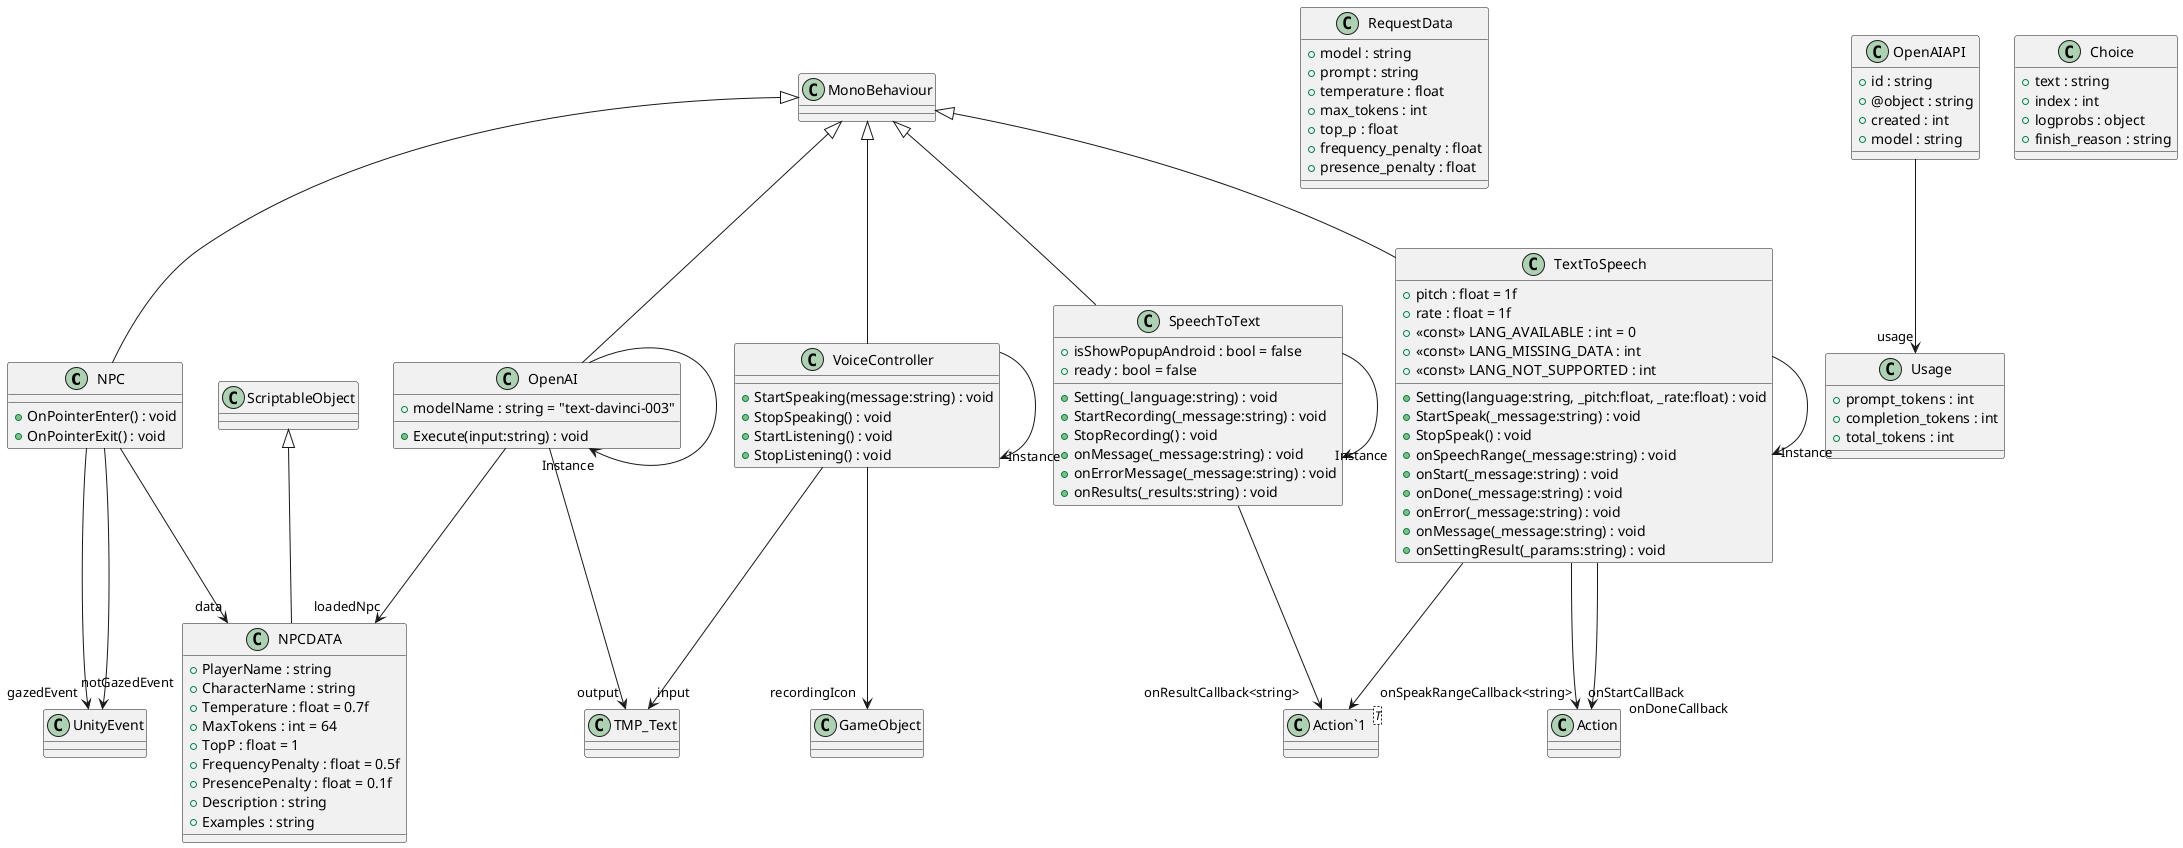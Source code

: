 @startuml
class NPC {
    + OnPointerEnter() : void
    + OnPointerExit() : void
}
MonoBehaviour <|-- NPC
NPC --> "gazedEvent" UnityEvent
NPC --> "notGazedEvent" UnityEvent
NPC --> "data" NPCDATA
class NPCDATA {
    + PlayerName : string
    + CharacterName : string
    + Temperature : float = 0.7f
    + MaxTokens : int = 64
    + TopP : float = 1
    + FrequencyPenalty : float = 0.5f
    + PresencePenalty : float = 0.1f
    + Description : string
    + Examples : string
}
ScriptableObject <|-- NPCDATA
class OpenAI {
    + modelName : string = "text-davinci-003"
    + Execute(input:string) : void
}
MonoBehaviour <|-- OpenAI
OpenAI --> "loadedNpc" NPCDATA
OpenAI --> "Instance" OpenAI
OpenAI --> "output" TMP_Text
class RequestData {
    + model : string
    + prompt : string
    + temperature : float
    + max_tokens : int
    + top_p : float
    + frequency_penalty : float
    + presence_penalty : float
}
class OpenAIAPI {
    + id : string
    + @object : string
    + created : int
    + model : string
}
class Choice {
    + text : string
    + index : int
    + logprobs : object
    + finish_reason : string
}
class Usage {
    + prompt_tokens : int
    + completion_tokens : int
    + total_tokens : int
}
OpenAIAPI --> "usage" Usage
class SpeechToText {
    + isShowPopupAndroid : bool = false
    + ready : bool = false
    + Setting(_language:string) : void
    + StartRecording(_message:string) : void
    + StopRecording() : void
    + onMessage(_message:string) : void
    + onErrorMessage(_message:string) : void
    + onResults(_results:string) : void
}
class "Action`1"<T> {
}
MonoBehaviour <|-- SpeechToText
SpeechToText --> "Instance" SpeechToText
SpeechToText --> "onResultCallback<string>" "Action`1"
class TextToSpeech {
    + pitch : float = 1f
    + rate : float = 1f
    + Setting(language:string, _pitch:float, _rate:float) : void
    + StartSpeak(_message:string) : void
    + StopSpeak() : void
    + onSpeechRange(_message:string) : void
    + onStart(_message:string) : void
    + onDone(_message:string) : void
    + onError(_message:string) : void
    + onMessage(_message:string) : void
    + <<const>> LANG_AVAILABLE : int = 0
    + <<const>> LANG_MISSING_DATA : int
    + <<const>> LANG_NOT_SUPPORTED : int
    + onSettingResult(_params:string) : void
}
class "Action`1"<T> {
}
MonoBehaviour <|-- TextToSpeech
TextToSpeech --> "Instance" TextToSpeech
TextToSpeech --> "onStartCallBack" Action
TextToSpeech --> "onDoneCallback" Action
TextToSpeech --> "onSpeakRangeCallback<string>" "Action`1"
class VoiceController {
    + StartSpeaking(message:string) : void
    + StopSpeaking() : void
    + StartListening() : void
    + StopListening() : void
}
MonoBehaviour <|-- VoiceController
VoiceController --> "Instance" VoiceController
VoiceController --> "input" TMP_Text
VoiceController --> "recordingIcon" GameObject
@enduml
